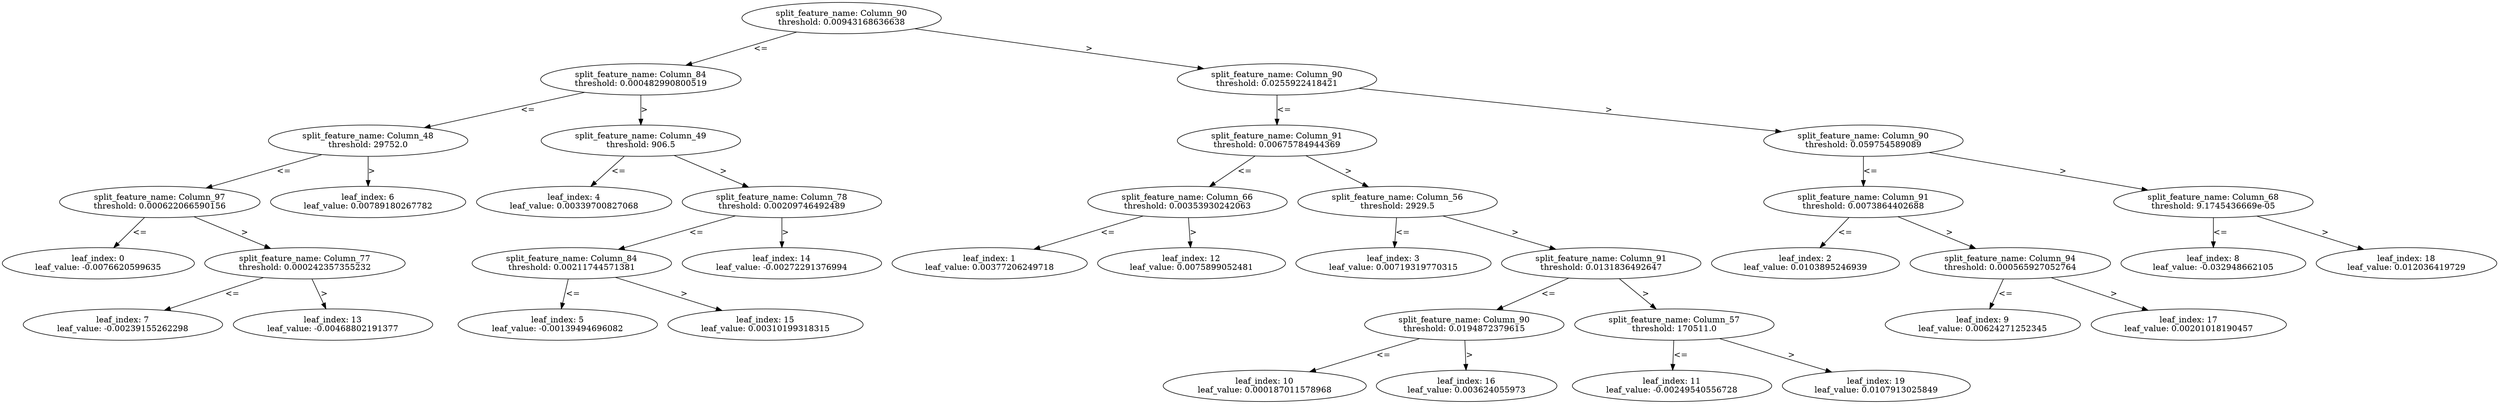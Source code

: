 digraph Tree31 {
	split0 [label="split_feature_name: Column_90\nthreshold: 0.00943168636638"]
	split3 [label="split_feature_name: Column_84\nthreshold: 0.000482990800519"]
	split5 [label="split_feature_name: Column_48\nthreshold: 29752.0"]
	split6 [label="split_feature_name: Column_97\nthreshold: 0.000622066590156"]
	leaf0 [label="leaf_index: 0\nleaf_value: -0.0076620599635"]
	split6 -> leaf0 [label="<="]
	split12 [label="split_feature_name: Column_77\nthreshold: 0.000242357355232"]
	leaf7 [label="leaf_index: 7\nleaf_value: -0.00239155262298"]
	split12 -> leaf7 [label="<="]
	leaf13 [label="leaf_index: 13\nleaf_value: -0.00468802191377"]
	split12 -> leaf13 [label=">"]
	split6 -> split12 [label=">"]
	split5 -> split6 [label="<="]
	leaf6 [label="leaf_index: 6\nleaf_value: 0.00789180267782"]
	split5 -> leaf6 [label=">"]
	split3 -> split5 [label="<="]
	split4 [label="split_feature_name: Column_49\nthreshold: 906.5"]
	leaf4 [label="leaf_index: 4\nleaf_value: 0.00339700827068"]
	split4 -> leaf4 [label="<="]
	split13 [label="split_feature_name: Column_78\nthreshold: 0.00209746492489"]
	split14 [label="split_feature_name: Column_84\nthreshold: 0.00211744571381"]
	leaf5 [label="leaf_index: 5\nleaf_value: -0.00139494696082"]
	split14 -> leaf5 [label="<="]
	leaf15 [label="leaf_index: 15\nleaf_value: 0.00310199318315"]
	split14 -> leaf15 [label=">"]
	split13 -> split14 [label="<="]
	leaf14 [label="leaf_index: 14\nleaf_value: -0.00272291376994"]
	split13 -> leaf14 [label=">"]
	split4 -> split13 [label=">"]
	split3 -> split4 [label=">"]
	split0 -> split3 [label="<="]
	split1 [label="split_feature_name: Column_90\nthreshold: 0.0255922418421"]
	split2 [label="split_feature_name: Column_91\nthreshold: 0.00675784944369"]
	split11 [label="split_feature_name: Column_66\nthreshold: 0.00353930242063"]
	leaf1 [label="leaf_index: 1\nleaf_value: 0.00377206249718"]
	split11 -> leaf1 [label="<="]
	leaf12 [label="leaf_index: 12\nleaf_value: 0.0075899052481"]
	split11 -> leaf12 [label=">"]
	split2 -> split11 [label="<="]
	split9 [label="split_feature_name: Column_56\nthreshold: 2929.5"]
	leaf3 [label="leaf_index: 3\nleaf_value: 0.00719319770315"]
	split9 -> leaf3 [label="<="]
	split10 [label="split_feature_name: Column_91\nthreshold: 0.0131836492647"]
	split15 [label="split_feature_name: Column_90\nthreshold: 0.0194872379615"]
	leaf10 [label="leaf_index: 10\nleaf_value: 0.000187011578968"]
	split15 -> leaf10 [label="<="]
	leaf16 [label="leaf_index: 16\nleaf_value: 0.003624055973"]
	split15 -> leaf16 [label=">"]
	split10 -> split15 [label="<="]
	split18 [label="split_feature_name: Column_57\nthreshold: 170511.0"]
	leaf11 [label="leaf_index: 11\nleaf_value: -0.00249540556728"]
	split18 -> leaf11 [label="<="]
	leaf19 [label="leaf_index: 19\nleaf_value: 0.0107913025849"]
	split18 -> leaf19 [label=">"]
	split10 -> split18 [label=">"]
	split9 -> split10 [label=">"]
	split2 -> split9 [label=">"]
	split1 -> split2 [label="<="]
	split7 [label="split_feature_name: Column_90\nthreshold: 0.059754589089"]
	split8 [label="split_feature_name: Column_91\nthreshold: 0.0073864402688"]
	leaf2 [label="leaf_index: 2\nleaf_value: 0.0103895246939"]
	split8 -> leaf2 [label="<="]
	split16 [label="split_feature_name: Column_94\nthreshold: 0.000565927052764"]
	leaf9 [label="leaf_index: 9\nleaf_value: 0.00624271252345"]
	split16 -> leaf9 [label="<="]
	leaf17 [label="leaf_index: 17\nleaf_value: 0.00201018190457"]
	split16 -> leaf17 [label=">"]
	split8 -> split16 [label=">"]
	split7 -> split8 [label="<="]
	split17 [label="split_feature_name: Column_68\nthreshold: 9.1745436669e-05"]
	leaf8 [label="leaf_index: 8\nleaf_value: -0.032948662105"]
	split17 -> leaf8 [label="<="]
	leaf18 [label="leaf_index: 18\nleaf_value: 0.012036419729"]
	split17 -> leaf18 [label=">"]
	split7 -> split17 [label=">"]
	split1 -> split7 [label=">"]
	split0 -> split1 [label=">"]
}
